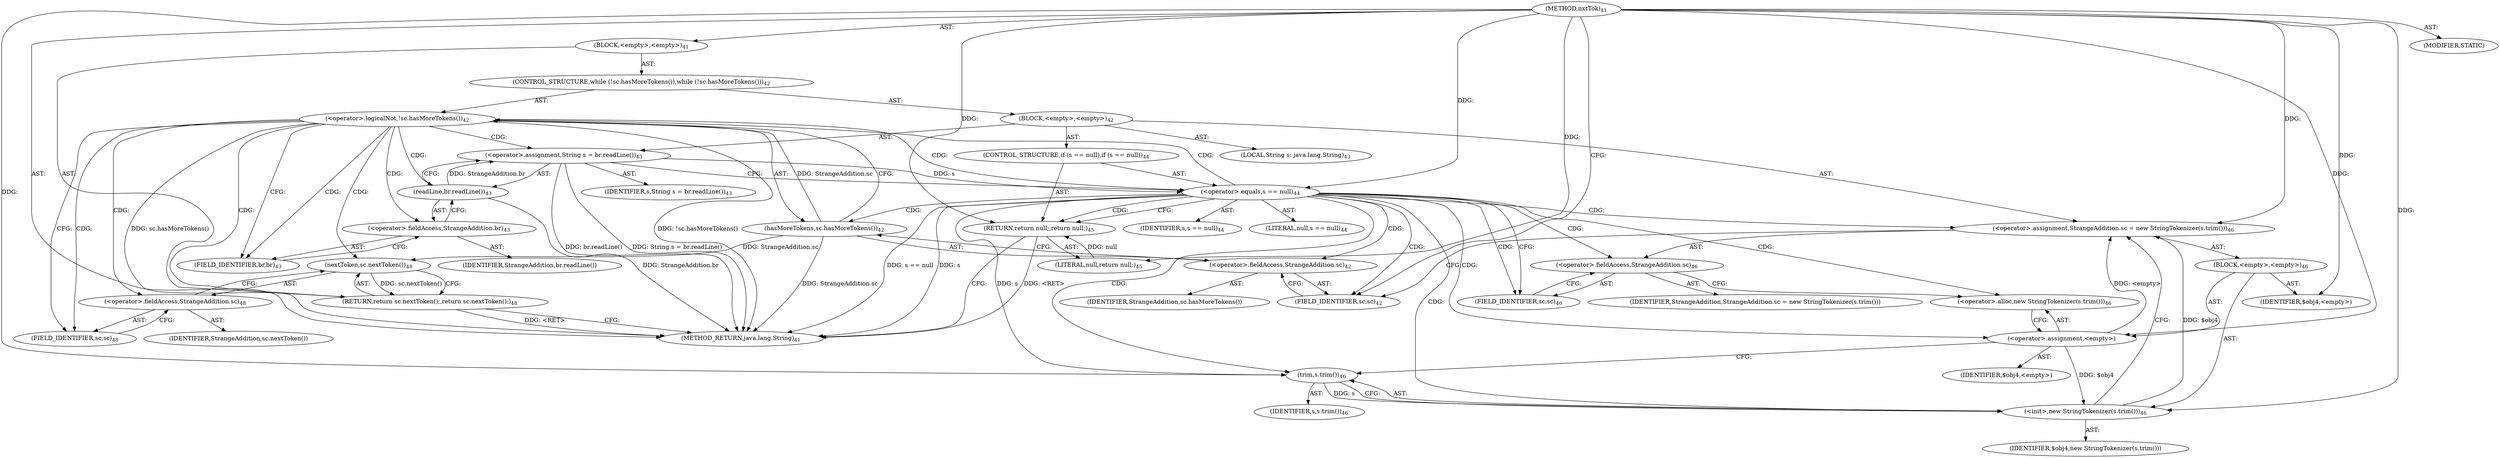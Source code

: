 digraph "nxtTok" {  
"139" [label = <(METHOD,nxtTok)<SUB>41</SUB>> ]
"140" [label = <(BLOCK,&lt;empty&gt;,&lt;empty&gt;)<SUB>41</SUB>> ]
"141" [label = <(CONTROL_STRUCTURE,while (!sc.hasMoreTokens()),while (!sc.hasMoreTokens()))<SUB>42</SUB>> ]
"142" [label = <(&lt;operator&gt;.logicalNot,!sc.hasMoreTokens())<SUB>42</SUB>> ]
"143" [label = <(hasMoreTokens,sc.hasMoreTokens())<SUB>42</SUB>> ]
"144" [label = <(&lt;operator&gt;.fieldAccess,StrangeAddition.sc)<SUB>42</SUB>> ]
"145" [label = <(IDENTIFIER,StrangeAddition,sc.hasMoreTokens())> ]
"146" [label = <(FIELD_IDENTIFIER,sc,sc)<SUB>42</SUB>> ]
"147" [label = <(BLOCK,&lt;empty&gt;,&lt;empty&gt;)<SUB>42</SUB>> ]
"148" [label = <(LOCAL,String s: java.lang.String)<SUB>43</SUB>> ]
"149" [label = <(&lt;operator&gt;.assignment,String s = br.readLine())<SUB>43</SUB>> ]
"150" [label = <(IDENTIFIER,s,String s = br.readLine())<SUB>43</SUB>> ]
"151" [label = <(readLine,br.readLine())<SUB>43</SUB>> ]
"152" [label = <(&lt;operator&gt;.fieldAccess,StrangeAddition.br)<SUB>43</SUB>> ]
"153" [label = <(IDENTIFIER,StrangeAddition,br.readLine())> ]
"154" [label = <(FIELD_IDENTIFIER,br,br)<SUB>43</SUB>> ]
"155" [label = <(CONTROL_STRUCTURE,if (s == null),if (s == null))<SUB>44</SUB>> ]
"156" [label = <(&lt;operator&gt;.equals,s == null)<SUB>44</SUB>> ]
"157" [label = <(IDENTIFIER,s,s == null)<SUB>44</SUB>> ]
"158" [label = <(LITERAL,null,s == null)<SUB>44</SUB>> ]
"159" [label = <(RETURN,return null;,return null;)<SUB>45</SUB>> ]
"160" [label = <(LITERAL,null,return null;)<SUB>45</SUB>> ]
"161" [label = <(&lt;operator&gt;.assignment,StrangeAddition.sc = new StringTokenizer(s.trim()))<SUB>46</SUB>> ]
"162" [label = <(&lt;operator&gt;.fieldAccess,StrangeAddition.sc)<SUB>46</SUB>> ]
"163" [label = <(IDENTIFIER,StrangeAddition,StrangeAddition.sc = new StringTokenizer(s.trim()))> ]
"164" [label = <(FIELD_IDENTIFIER,sc,sc)<SUB>46</SUB>> ]
"165" [label = <(BLOCK,&lt;empty&gt;,&lt;empty&gt;)<SUB>46</SUB>> ]
"166" [label = <(&lt;operator&gt;.assignment,&lt;empty&gt;)> ]
"167" [label = <(IDENTIFIER,$obj4,&lt;empty&gt;)> ]
"168" [label = <(&lt;operator&gt;.alloc,new StringTokenizer(s.trim()))<SUB>46</SUB>> ]
"169" [label = <(&lt;init&gt;,new StringTokenizer(s.trim()))<SUB>46</SUB>> ]
"170" [label = <(IDENTIFIER,$obj4,new StringTokenizer(s.trim()))> ]
"171" [label = <(trim,s.trim())<SUB>46</SUB>> ]
"172" [label = <(IDENTIFIER,s,s.trim())<SUB>46</SUB>> ]
"173" [label = <(IDENTIFIER,$obj4,&lt;empty&gt;)> ]
"174" [label = <(RETURN,return sc.nextToken();,return sc.nextToken();)<SUB>48</SUB>> ]
"175" [label = <(nextToken,sc.nextToken())<SUB>48</SUB>> ]
"176" [label = <(&lt;operator&gt;.fieldAccess,StrangeAddition.sc)<SUB>48</SUB>> ]
"177" [label = <(IDENTIFIER,StrangeAddition,sc.nextToken())> ]
"178" [label = <(FIELD_IDENTIFIER,sc,sc)<SUB>48</SUB>> ]
"179" [label = <(MODIFIER,STATIC)> ]
"180" [label = <(METHOD_RETURN,java.lang.String)<SUB>41</SUB>> ]
  "139" -> "140"  [ label = "AST: "] 
  "139" -> "179"  [ label = "AST: "] 
  "139" -> "180"  [ label = "AST: "] 
  "140" -> "141"  [ label = "AST: "] 
  "140" -> "174"  [ label = "AST: "] 
  "141" -> "142"  [ label = "AST: "] 
  "141" -> "147"  [ label = "AST: "] 
  "142" -> "143"  [ label = "AST: "] 
  "143" -> "144"  [ label = "AST: "] 
  "144" -> "145"  [ label = "AST: "] 
  "144" -> "146"  [ label = "AST: "] 
  "147" -> "148"  [ label = "AST: "] 
  "147" -> "149"  [ label = "AST: "] 
  "147" -> "155"  [ label = "AST: "] 
  "147" -> "161"  [ label = "AST: "] 
  "149" -> "150"  [ label = "AST: "] 
  "149" -> "151"  [ label = "AST: "] 
  "151" -> "152"  [ label = "AST: "] 
  "152" -> "153"  [ label = "AST: "] 
  "152" -> "154"  [ label = "AST: "] 
  "155" -> "156"  [ label = "AST: "] 
  "155" -> "159"  [ label = "AST: "] 
  "156" -> "157"  [ label = "AST: "] 
  "156" -> "158"  [ label = "AST: "] 
  "159" -> "160"  [ label = "AST: "] 
  "161" -> "162"  [ label = "AST: "] 
  "161" -> "165"  [ label = "AST: "] 
  "162" -> "163"  [ label = "AST: "] 
  "162" -> "164"  [ label = "AST: "] 
  "165" -> "166"  [ label = "AST: "] 
  "165" -> "169"  [ label = "AST: "] 
  "165" -> "173"  [ label = "AST: "] 
  "166" -> "167"  [ label = "AST: "] 
  "166" -> "168"  [ label = "AST: "] 
  "169" -> "170"  [ label = "AST: "] 
  "169" -> "171"  [ label = "AST: "] 
  "171" -> "172"  [ label = "AST: "] 
  "174" -> "175"  [ label = "AST: "] 
  "175" -> "176"  [ label = "AST: "] 
  "176" -> "177"  [ label = "AST: "] 
  "176" -> "178"  [ label = "AST: "] 
  "174" -> "180"  [ label = "CFG: "] 
  "142" -> "154"  [ label = "CFG: "] 
  "142" -> "178"  [ label = "CFG: "] 
  "175" -> "174"  [ label = "CFG: "] 
  "143" -> "142"  [ label = "CFG: "] 
  "149" -> "156"  [ label = "CFG: "] 
  "161" -> "146"  [ label = "CFG: "] 
  "176" -> "175"  [ label = "CFG: "] 
  "144" -> "143"  [ label = "CFG: "] 
  "151" -> "149"  [ label = "CFG: "] 
  "156" -> "159"  [ label = "CFG: "] 
  "156" -> "164"  [ label = "CFG: "] 
  "159" -> "180"  [ label = "CFG: "] 
  "162" -> "168"  [ label = "CFG: "] 
  "178" -> "176"  [ label = "CFG: "] 
  "146" -> "144"  [ label = "CFG: "] 
  "152" -> "151"  [ label = "CFG: "] 
  "164" -> "162"  [ label = "CFG: "] 
  "166" -> "171"  [ label = "CFG: "] 
  "169" -> "161"  [ label = "CFG: "] 
  "154" -> "152"  [ label = "CFG: "] 
  "168" -> "166"  [ label = "CFG: "] 
  "171" -> "169"  [ label = "CFG: "] 
  "139" -> "146"  [ label = "CFG: "] 
  "174" -> "180"  [ label = "DDG: &lt;RET&gt;"] 
  "159" -> "180"  [ label = "DDG: &lt;RET&gt;"] 
  "143" -> "180"  [ label = "DDG: StrangeAddition.sc"] 
  "142" -> "180"  [ label = "DDG: sc.hasMoreTokens()"] 
  "142" -> "180"  [ label = "DDG: !sc.hasMoreTokens()"] 
  "151" -> "180"  [ label = "DDG: StrangeAddition.br"] 
  "149" -> "180"  [ label = "DDG: br.readLine()"] 
  "149" -> "180"  [ label = "DDG: String s = br.readLine()"] 
  "156" -> "180"  [ label = "DDG: s"] 
  "156" -> "180"  [ label = "DDG: s == null"] 
  "175" -> "174"  [ label = "DDG: sc.nextToken()"] 
  "143" -> "142"  [ label = "DDG: StrangeAddition.sc"] 
  "151" -> "149"  [ label = "DDG: StrangeAddition.br"] 
  "166" -> "161"  [ label = "DDG: &lt;empty&gt;"] 
  "169" -> "161"  [ label = "DDG: $obj4"] 
  "139" -> "161"  [ label = "DDG: "] 
  "143" -> "175"  [ label = "DDG: StrangeAddition.sc"] 
  "160" -> "159"  [ label = "DDG: null"] 
  "139" -> "159"  [ label = "DDG: "] 
  "149" -> "156"  [ label = "DDG: s"] 
  "139" -> "156"  [ label = "DDG: "] 
  "139" -> "160"  [ label = "DDG: "] 
  "139" -> "166"  [ label = "DDG: "] 
  "139" -> "173"  [ label = "DDG: "] 
  "166" -> "169"  [ label = "DDG: $obj4"] 
  "139" -> "169"  [ label = "DDG: "] 
  "171" -> "169"  [ label = "DDG: s"] 
  "156" -> "171"  [ label = "DDG: s"] 
  "139" -> "171"  [ label = "DDG: "] 
  "142" -> "152"  [ label = "CDG: "] 
  "142" -> "154"  [ label = "CDG: "] 
  "142" -> "174"  [ label = "CDG: "] 
  "142" -> "178"  [ label = "CDG: "] 
  "142" -> "149"  [ label = "CDG: "] 
  "142" -> "151"  [ label = "CDG: "] 
  "142" -> "176"  [ label = "CDG: "] 
  "142" -> "175"  [ label = "CDG: "] 
  "142" -> "156"  [ label = "CDG: "] 
  "156" -> "146"  [ label = "CDG: "] 
  "156" -> "169"  [ label = "CDG: "] 
  "156" -> "161"  [ label = "CDG: "] 
  "156" -> "166"  [ label = "CDG: "] 
  "156" -> "142"  [ label = "CDG: "] 
  "156" -> "162"  [ label = "CDG: "] 
  "156" -> "164"  [ label = "CDG: "] 
  "156" -> "168"  [ label = "CDG: "] 
  "156" -> "159"  [ label = "CDG: "] 
  "156" -> "144"  [ label = "CDG: "] 
  "156" -> "143"  [ label = "CDG: "] 
  "156" -> "171"  [ label = "CDG: "] 
}
